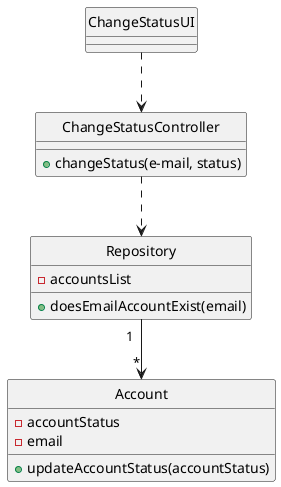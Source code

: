 @startuml

class "ChangeStatusUI"
class "ChangeStatusController"
class "Repository"
class "Account"

"ChangeStatusUI" ..> "ChangeStatusController"
"ChangeStatusController"  ..> "Repository"
"Repository" "1  " -->"*" "Account"

class "ChangeStatusController"{
+changeStatus(e-mail, status)
}

class "Repository"{
-accountsList
+doesEmailAccountExist(email)
}


class Account{
- accountStatus
- email
+ updateAccountStatus(accountStatus)
}

hide "ChangeStatusUI" circle
hide "ChangeStatusController" circle
hide "Repository" circle
hide "Account" circle

@enduml
